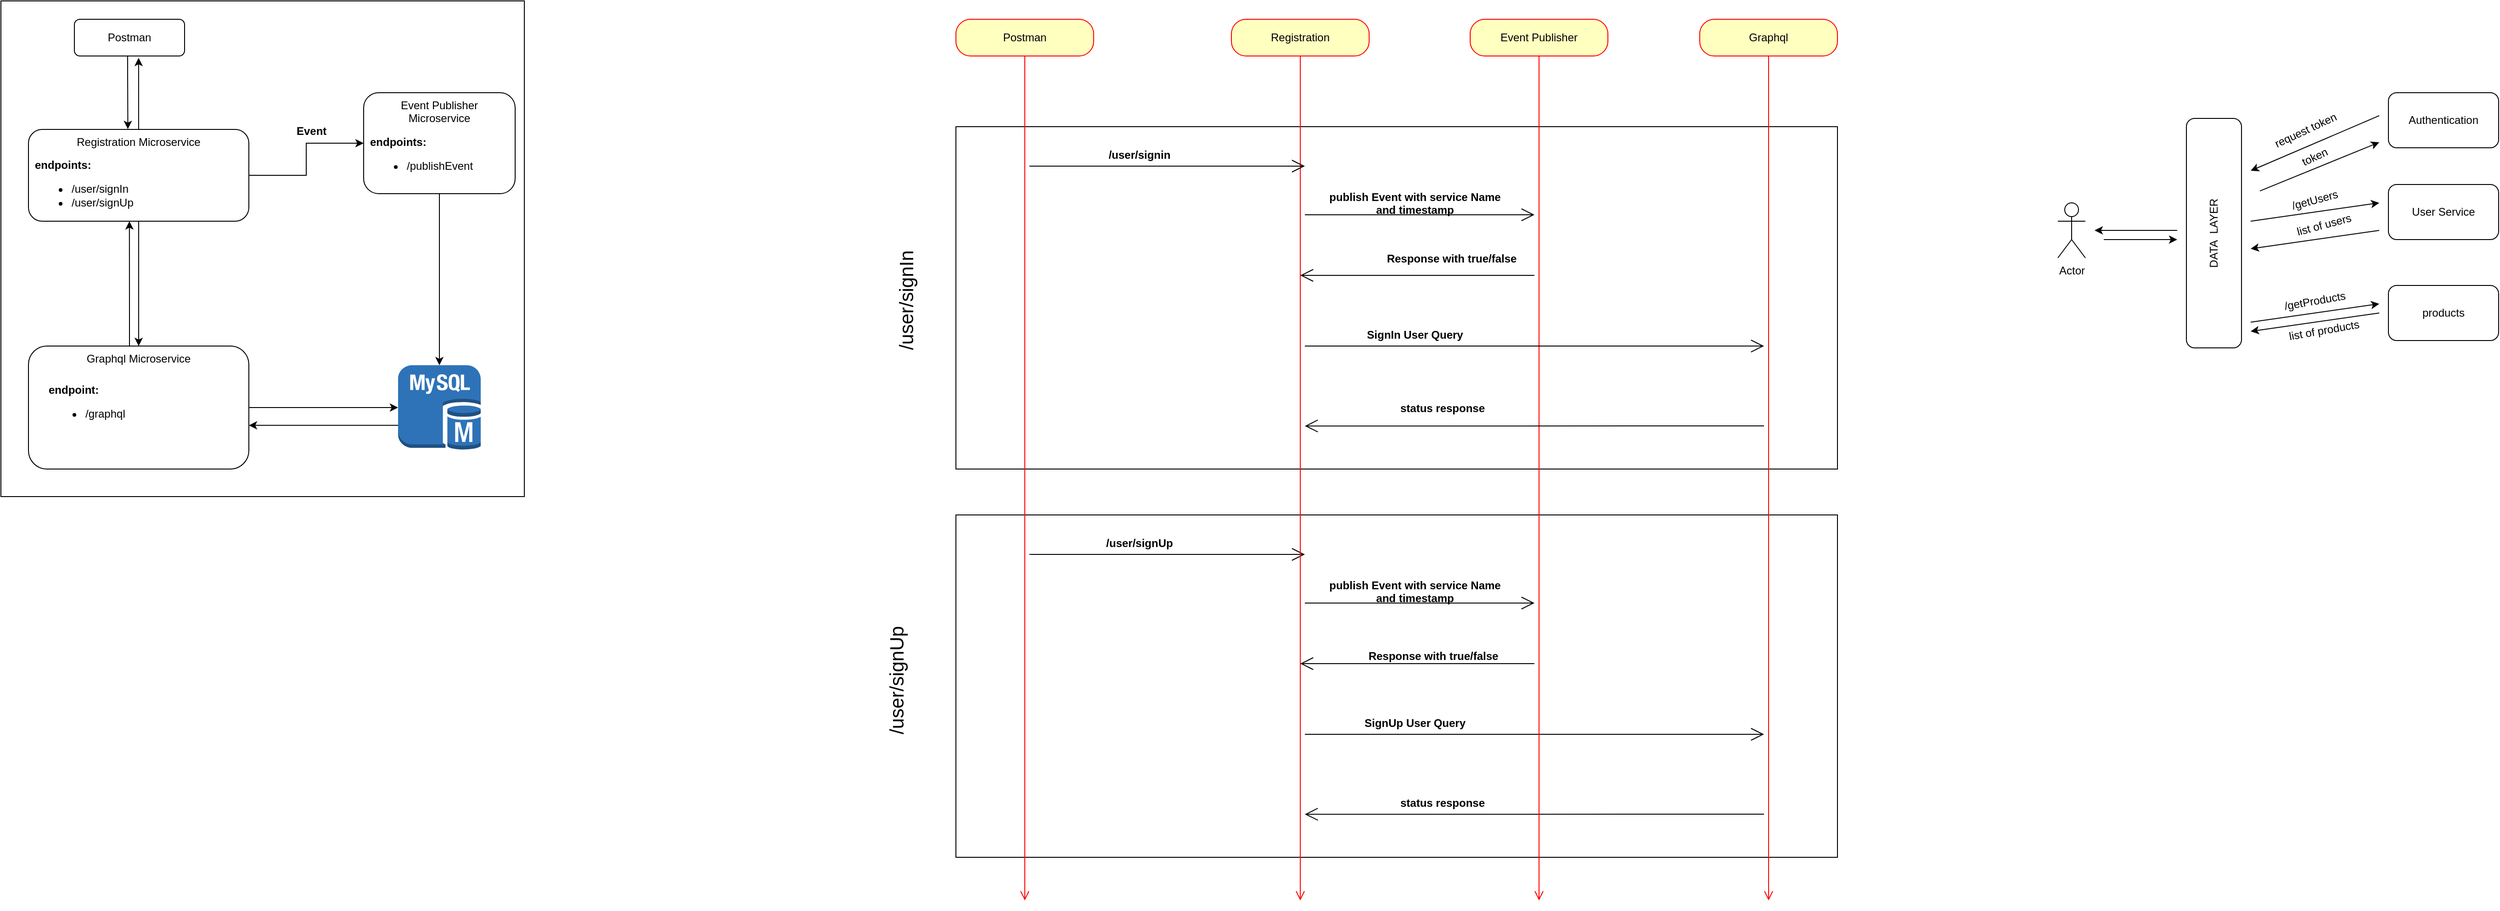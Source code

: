 <mxfile version="20.2.3" type="device" pages="3"><diagram id="hHJOBRKuTzN_a53kDvNL" name="Page-1"><mxGraphModel dx="1447" dy="938" grid="1" gridSize="10" guides="1" tooltips="1" connect="1" arrows="1" fold="1" page="1" pageScale="1" pageWidth="850" pageHeight="1100" math="0" shadow="0"><root><mxCell id="0"/><mxCell id="1" parent="0"/><mxCell id="Nibq-QfBG1-cu5Y2oQTW-1" value="" style="rounded=0;whiteSpace=wrap;html=1;" vertex="1" parent="1"><mxGeometry x="240" y="100" width="570" height="540" as="geometry"/></mxCell><mxCell id="ofFEuoX4tR4ptJYxpj13-44" value="" style="rounded=0;whiteSpace=wrap;html=1;align=left;" parent="1" vertex="1"><mxGeometry x="1280" y="660" width="960" height="373" as="geometry"/></mxCell><mxCell id="ofFEuoX4tR4ptJYxpj13-45" value="" style="endArrow=open;endFill=1;endSize=12;html=1;" parent="1" edge="1"><mxGeometry width="160" relative="1" as="geometry"><mxPoint x="1360" y="703.0" as="sourcePoint"/><mxPoint x="1660" y="703.0" as="targetPoint"/></mxGeometry></mxCell><mxCell id="ofFEuoX4tR4ptJYxpj13-46" value="/user/signUp" style="text;align=center;fontStyle=1;verticalAlign=middle;spacingLeft=3;spacingRight=3;strokeColor=none;rotatable=0;points=[[0,0.5],[1,0.5]];portConstraint=eastwest;" parent="1" vertex="1"><mxGeometry x="1420" y="677" width="120" height="26" as="geometry"/></mxCell><mxCell id="ofFEuoX4tR4ptJYxpj13-47" value="" style="endArrow=open;endFill=1;endSize=12;html=1;" parent="1" edge="1"><mxGeometry width="160" relative="1" as="geometry"><mxPoint x="1660" y="756" as="sourcePoint"/><mxPoint x="1910" y="756" as="targetPoint"/></mxGeometry></mxCell><mxCell id="ofFEuoX4tR4ptJYxpj13-48" value="publish Event with service Name&#10;and timestamp" style="text;align=center;fontStyle=1;verticalAlign=middle;spacingLeft=3;spacingRight=3;strokeColor=none;rotatable=0;points=[[0,0.5],[1,0.5]];portConstraint=eastwest;" parent="1" vertex="1"><mxGeometry x="1720" y="730.05" width="120" height="26" as="geometry"/></mxCell><mxCell id="ofFEuoX4tR4ptJYxpj13-49" value="" style="endArrow=open;endFill=1;endSize=12;html=1;" parent="1" edge="1"><mxGeometry width="160" relative="1" as="geometry"><mxPoint x="1910" y="822" as="sourcePoint"/><mxPoint x="1655" y="822" as="targetPoint"/></mxGeometry></mxCell><mxCell id="ofFEuoX4tR4ptJYxpj13-50" value="Response with true/false" style="text;align=center;fontStyle=1;verticalAlign=middle;spacingLeft=3;spacingRight=3;strokeColor=none;rotatable=0;points=[[0,0.5],[1,0.5]];portConstraint=eastwest;" parent="1" vertex="1"><mxGeometry x="1740" y="800" width="120" height="26" as="geometry"/></mxCell><mxCell id="ofFEuoX4tR4ptJYxpj13-51" value="" style="endArrow=open;endFill=1;endSize=12;html=1;" parent="1" edge="1"><mxGeometry width="160" relative="1" as="geometry"><mxPoint x="1660" y="899" as="sourcePoint"/><mxPoint x="2160" y="899" as="targetPoint"/></mxGeometry></mxCell><mxCell id="ofFEuoX4tR4ptJYxpj13-52" value="SignUp User Query" style="text;align=center;fontStyle=1;verticalAlign=middle;spacingLeft=3;spacingRight=3;strokeColor=none;rotatable=0;points=[[0,0.5],[1,0.5]];portConstraint=eastwest;" parent="1" vertex="1"><mxGeometry x="1720" y="873" width="120" height="26" as="geometry"/></mxCell><mxCell id="ofFEuoX4tR4ptJYxpj13-53" value="" style="endArrow=open;endFill=1;endSize=12;html=1;" parent="1" edge="1"><mxGeometry width="160" relative="1" as="geometry"><mxPoint x="2160" y="986" as="sourcePoint"/><mxPoint x="1660" y="986.12" as="targetPoint"/></mxGeometry></mxCell><mxCell id="ofFEuoX4tR4ptJYxpj13-54" value="status response" style="text;align=center;fontStyle=1;verticalAlign=middle;spacingLeft=3;spacingRight=3;strokeColor=none;rotatable=0;points=[[0,0.5],[1,0.5]];portConstraint=eastwest;" parent="1" vertex="1"><mxGeometry x="1750" y="960" width="120" height="26" as="geometry"/></mxCell><mxCell id="ofFEuoX4tR4ptJYxpj13-43" value="" style="rounded=0;whiteSpace=wrap;html=1;align=left;" parent="1" vertex="1"><mxGeometry x="1280" y="237" width="960" height="373" as="geometry"/></mxCell><mxCell id="ofFEuoX4tR4ptJYxpj13-7" style="edgeStyle=orthogonalEdgeStyle;rounded=0;orthogonalLoop=1;jettySize=auto;html=1;entryX=0.451;entryY=-0.004;entryDx=0;entryDy=0;entryPerimeter=0;" parent="1" source="ofFEuoX4tR4ptJYxpj13-1" target="ofFEuoX4tR4ptJYxpj13-2" edge="1"><mxGeometry relative="1" as="geometry"><mxPoint x="380" y="230" as="targetPoint"/><Array as="points"><mxPoint x="378" y="180"/><mxPoint x="378" y="180"/></Array></mxGeometry></mxCell><mxCell id="ofFEuoX4tR4ptJYxpj13-1" value="Postman" style="rounded=1;whiteSpace=wrap;html=1;" parent="1" vertex="1"><mxGeometry x="320" y="120" width="120" height="40" as="geometry"/></mxCell><mxCell id="ofFEuoX4tR4ptJYxpj13-8" style="edgeStyle=orthogonalEdgeStyle;rounded=0;orthogonalLoop=1;jettySize=auto;html=1;" parent="1" source="ofFEuoX4tR4ptJYxpj13-2" target="ofFEuoX4tR4ptJYxpj13-3" edge="1"><mxGeometry relative="1" as="geometry"/></mxCell><mxCell id="ofFEuoX4tR4ptJYxpj13-12" style="edgeStyle=orthogonalEdgeStyle;rounded=0;orthogonalLoop=1;jettySize=auto;html=1;entryX=0.583;entryY=1.05;entryDx=0;entryDy=0;entryPerimeter=0;" parent="1" source="ofFEuoX4tR4ptJYxpj13-2" target="ofFEuoX4tR4ptJYxpj13-1" edge="1"><mxGeometry relative="1" as="geometry"/></mxCell><mxCell id="ofFEuoX4tR4ptJYxpj13-20" style="edgeStyle=orthogonalEdgeStyle;rounded=0;orthogonalLoop=1;jettySize=auto;html=1;" parent="1" source="ofFEuoX4tR4ptJYxpj13-2" target="ofFEuoX4tR4ptJYxpj13-19" edge="1"><mxGeometry relative="1" as="geometry"/></mxCell><mxCell id="ofFEuoX4tR4ptJYxpj13-2" value="Registration Microservice" style="rounded=1;whiteSpace=wrap;html=1;verticalAlign=top;" parent="1" vertex="1"><mxGeometry x="270" y="240" width="240" height="100" as="geometry"/></mxCell><mxCell id="ofFEuoX4tR4ptJYxpj13-9" style="edgeStyle=orthogonalEdgeStyle;rounded=0;orthogonalLoop=1;jettySize=auto;html=1;entryX=0;entryY=0.5;entryDx=0;entryDy=0;entryPerimeter=0;" parent="1" source="ofFEuoX4tR4ptJYxpj13-3" target="ofFEuoX4tR4ptJYxpj13-6" edge="1"><mxGeometry relative="1" as="geometry"/></mxCell><mxCell id="ofFEuoX4tR4ptJYxpj13-11" style="edgeStyle=orthogonalEdgeStyle;rounded=0;orthogonalLoop=1;jettySize=auto;html=1;entryX=0.458;entryY=1;entryDx=0;entryDy=0;entryPerimeter=0;" parent="1" source="ofFEuoX4tR4ptJYxpj13-3" target="ofFEuoX4tR4ptJYxpj13-2" edge="1"><mxGeometry relative="1" as="geometry"><mxPoint x="380" y="340" as="targetPoint"/><Array as="points"><mxPoint x="380" y="440"/><mxPoint x="380" y="440"/></Array></mxGeometry></mxCell><mxCell id="ofFEuoX4tR4ptJYxpj13-3" value="Graphql Microservice" style="rounded=1;whiteSpace=wrap;html=1;verticalAlign=top;" parent="1" vertex="1"><mxGeometry x="270" y="476" width="240" height="134" as="geometry"/></mxCell><mxCell id="ofFEuoX4tR4ptJYxpj13-40" style="edgeStyle=orthogonalEdgeStyle;rounded=0;orthogonalLoop=1;jettySize=auto;html=1;entryX=1;entryY=0.645;entryDx=0;entryDy=0;entryPerimeter=0;" parent="1" source="ofFEuoX4tR4ptJYxpj13-6" target="ofFEuoX4tR4ptJYxpj13-3" edge="1"><mxGeometry relative="1" as="geometry"><Array as="points"><mxPoint x="591" y="562"/></Array></mxGeometry></mxCell><mxCell id="ofFEuoX4tR4ptJYxpj13-6" value="" style="outlineConnect=0;dashed=0;verticalLabelPosition=bottom;verticalAlign=top;align=center;html=1;shape=mxgraph.aws3.mysql_db_instance;fillColor=#2E73B8;gradientColor=none;" parent="1" vertex="1"><mxGeometry x="672.5" y="496.88" width="90" height="92.25" as="geometry"/></mxCell><mxCell id="ofFEuoX4tR4ptJYxpj13-13" value="Postman" style="rounded=1;whiteSpace=wrap;html=1;arcSize=40;fontColor=#000000;fillColor=#ffffc0;strokeColor=#ff0000;" parent="1" vertex="1"><mxGeometry x="1280" y="120" width="150" height="40" as="geometry"/></mxCell><mxCell id="ofFEuoX4tR4ptJYxpj13-14" value="" style="edgeStyle=orthogonalEdgeStyle;html=1;verticalAlign=bottom;endArrow=open;endSize=8;strokeColor=#ff0000;" parent="1" source="ofFEuoX4tR4ptJYxpj13-13" edge="1"><mxGeometry relative="1" as="geometry"><mxPoint x="1355" y="1080" as="targetPoint"/><Array as="points"><mxPoint x="1355" y="810"/></Array></mxGeometry></mxCell><mxCell id="ofFEuoX4tR4ptJYxpj13-15" value="Graphql" style="rounded=1;whiteSpace=wrap;html=1;arcSize=40;fontColor=#000000;fillColor=#ffffc0;strokeColor=#ff0000;" parent="1" vertex="1"><mxGeometry x="2090" y="120" width="150" height="40" as="geometry"/></mxCell><mxCell id="ofFEuoX4tR4ptJYxpj13-16" value="" style="edgeStyle=orthogonalEdgeStyle;html=1;verticalAlign=bottom;endArrow=open;endSize=8;strokeColor=#ff0000;" parent="1" source="ofFEuoX4tR4ptJYxpj13-15" edge="1"><mxGeometry relative="1" as="geometry"><mxPoint x="2165" y="1080" as="targetPoint"/><Array as="points"><mxPoint x="2165" y="810"/></Array></mxGeometry></mxCell><mxCell id="ofFEuoX4tR4ptJYxpj13-17" value="Registration" style="rounded=1;whiteSpace=wrap;html=1;arcSize=40;fontColor=#000000;fillColor=#ffffc0;strokeColor=#ff0000;" parent="1" vertex="1"><mxGeometry x="1580" y="120" width="150" height="40" as="geometry"/></mxCell><mxCell id="ofFEuoX4tR4ptJYxpj13-18" value="" style="edgeStyle=orthogonalEdgeStyle;html=1;verticalAlign=bottom;endArrow=open;endSize=8;strokeColor=#ff0000;" parent="1" source="ofFEuoX4tR4ptJYxpj13-17" edge="1"><mxGeometry relative="1" as="geometry"><mxPoint x="1655" y="1080" as="targetPoint"/><Array as="points"><mxPoint x="1655" y="810"/></Array></mxGeometry></mxCell><mxCell id="ofFEuoX4tR4ptJYxpj13-21" style="edgeStyle=orthogonalEdgeStyle;rounded=0;orthogonalLoop=1;jettySize=auto;html=1;" parent="1" source="ofFEuoX4tR4ptJYxpj13-19" target="ofFEuoX4tR4ptJYxpj13-6" edge="1"><mxGeometry relative="1" as="geometry"/></mxCell><mxCell id="ofFEuoX4tR4ptJYxpj13-19" value="Event Publisher&lt;br&gt;Microservice" style="rounded=1;whiteSpace=wrap;html=1;verticalAlign=top;" parent="1" vertex="1"><mxGeometry x="635" y="200" width="165" height="110" as="geometry"/></mxCell><mxCell id="ofFEuoX4tR4ptJYxpj13-22" value="Event " style="text;align=center;fontStyle=1;verticalAlign=middle;spacingLeft=3;spacingRight=3;strokeColor=none;rotatable=0;points=[[0,0.5],[1,0.5]];portConstraint=eastwest;" parent="1" vertex="1"><mxGeometry x="540" y="228" width="80" height="26" as="geometry"/></mxCell><mxCell id="ofFEuoX4tR4ptJYxpj13-23" value="Event Publisher" style="rounded=1;whiteSpace=wrap;html=1;arcSize=40;fontColor=#000000;fillColor=#ffffc0;strokeColor=#ff0000;" parent="1" vertex="1"><mxGeometry x="1840" y="120" width="150" height="40" as="geometry"/></mxCell><mxCell id="ofFEuoX4tR4ptJYxpj13-24" value="" style="edgeStyle=orthogonalEdgeStyle;html=1;verticalAlign=bottom;endArrow=open;endSize=8;strokeColor=#ff0000;" parent="1" source="ofFEuoX4tR4ptJYxpj13-23" edge="1"><mxGeometry relative="1" as="geometry"><mxPoint x="1915" y="1080" as="targetPoint"/><Array as="points"><mxPoint x="1915" y="810"/></Array></mxGeometry></mxCell><mxCell id="ofFEuoX4tR4ptJYxpj13-27" value="" style="endArrow=open;endFill=1;endSize=12;html=1;" parent="1" edge="1"><mxGeometry width="160" relative="1" as="geometry"><mxPoint x="1360" y="280" as="sourcePoint"/><mxPoint x="1660" y="280" as="targetPoint"/></mxGeometry></mxCell><mxCell id="ofFEuoX4tR4ptJYxpj13-29" value="/user/signin" style="text;align=center;fontStyle=1;verticalAlign=middle;spacingLeft=3;spacingRight=3;strokeColor=none;rotatable=0;points=[[0,0.5],[1,0.5]];portConstraint=eastwest;" parent="1" vertex="1"><mxGeometry x="1420" y="254" width="120" height="26" as="geometry"/></mxCell><mxCell id="ofFEuoX4tR4ptJYxpj13-30" value="" style="endArrow=open;endFill=1;endSize=12;html=1;" parent="1" edge="1"><mxGeometry width="160" relative="1" as="geometry"><mxPoint x="1660" y="333" as="sourcePoint"/><mxPoint x="1910" y="333" as="targetPoint"/></mxGeometry></mxCell><mxCell id="ofFEuoX4tR4ptJYxpj13-31" value="publish Event with service Name&#10;and timestamp" style="text;align=center;fontStyle=1;verticalAlign=middle;spacingLeft=3;spacingRight=3;strokeColor=none;rotatable=0;points=[[0,0.5],[1,0.5]];portConstraint=eastwest;" parent="1" vertex="1"><mxGeometry x="1720" y="307.05" width="120" height="26" as="geometry"/></mxCell><mxCell id="ofFEuoX4tR4ptJYxpj13-32" value="" style="endArrow=open;endFill=1;endSize=12;html=1;" parent="1" edge="1"><mxGeometry width="160" relative="1" as="geometry"><mxPoint x="1910" y="399" as="sourcePoint"/><mxPoint x="1655" y="399" as="targetPoint"/></mxGeometry></mxCell><mxCell id="ofFEuoX4tR4ptJYxpj13-33" value="Response with true/false" style="text;align=center;fontStyle=1;verticalAlign=middle;spacingLeft=3;spacingRight=3;strokeColor=none;rotatable=0;points=[[0,0.5],[1,0.5]];portConstraint=eastwest;" parent="1" vertex="1"><mxGeometry x="1760" y="367" width="120" height="26" as="geometry"/></mxCell><mxCell id="ofFEuoX4tR4ptJYxpj13-34" value="" style="endArrow=open;endFill=1;endSize=12;html=1;" parent="1" edge="1"><mxGeometry width="160" relative="1" as="geometry"><mxPoint x="1660" y="476" as="sourcePoint"/><mxPoint x="2160" y="476" as="targetPoint"/></mxGeometry></mxCell><mxCell id="ofFEuoX4tR4ptJYxpj13-35" value="SignIn User Query" style="text;align=center;fontStyle=1;verticalAlign=middle;spacingLeft=3;spacingRight=3;strokeColor=none;rotatable=0;points=[[0,0.5],[1,0.5]];portConstraint=eastwest;" parent="1" vertex="1"><mxGeometry x="1720" y="450" width="120" height="26" as="geometry"/></mxCell><mxCell id="ofFEuoX4tR4ptJYxpj13-36" value="&lt;b&gt;endpoints:&lt;/b&gt;&lt;br&gt;&lt;ul&gt;&lt;li&gt;/user/signIn&lt;/li&gt;&lt;li&gt;/user/signUp&lt;/li&gt;&lt;/ul&gt;" style="text;html=1;strokeColor=none;fillColor=none;align=left;verticalAlign=top;whiteSpace=wrap;rounded=0;" parent="1" vertex="1"><mxGeometry x="275" y="265" width="210" height="65" as="geometry"/></mxCell><mxCell id="ofFEuoX4tR4ptJYxpj13-38" value="&lt;b&gt;endpoints:&lt;/b&gt;&lt;br&gt;&lt;ul&gt;&lt;li&gt;/publishEvent&lt;/li&gt;&lt;/ul&gt;" style="text;html=1;strokeColor=none;fillColor=none;align=left;verticalAlign=top;whiteSpace=wrap;rounded=0;" parent="1" vertex="1"><mxGeometry x="640" y="240" width="150" height="60" as="geometry"/></mxCell><mxCell id="ofFEuoX4tR4ptJYxpj13-39" value="&lt;b&gt;endpoint:&lt;/b&gt;&lt;br&gt;&lt;ul&gt;&lt;li&gt;/graphql&lt;/li&gt;&lt;/ul&gt;" style="text;html=1;strokeColor=none;fillColor=none;align=left;verticalAlign=top;whiteSpace=wrap;rounded=0;" parent="1" vertex="1"><mxGeometry x="290" y="510" width="140" height="60" as="geometry"/></mxCell><mxCell id="ofFEuoX4tR4ptJYxpj13-41" value="" style="endArrow=open;endFill=1;endSize=12;html=1;" parent="1" edge="1"><mxGeometry width="160" relative="1" as="geometry"><mxPoint x="2160" y="563" as="sourcePoint"/><mxPoint x="1660" y="563.12" as="targetPoint"/></mxGeometry></mxCell><mxCell id="ofFEuoX4tR4ptJYxpj13-42" value="status response" style="text;align=center;fontStyle=1;verticalAlign=middle;spacingLeft=3;spacingRight=3;strokeColor=none;rotatable=0;points=[[0,0.5],[1,0.5]];portConstraint=eastwest;" parent="1" vertex="1"><mxGeometry x="1750" y="530.01" width="120" height="26" as="geometry"/></mxCell><mxCell id="ofFEuoX4tR4ptJYxpj13-55" value="/user/signIn" style="text;html=1;strokeColor=none;fillColor=none;align=center;verticalAlign=middle;whiteSpace=wrap;rounded=0;horizontal=0;fontSize=21;" parent="1" vertex="1"><mxGeometry x="1180" y="380" width="90" height="93" as="geometry"/></mxCell><mxCell id="ofFEuoX4tR4ptJYxpj13-56" value="/user/signUp" style="text;html=1;strokeColor=none;fillColor=none;align=center;verticalAlign=middle;whiteSpace=wrap;rounded=0;horizontal=0;fontSize=21;" parent="1" vertex="1"><mxGeometry x="1170" y="800" width="90" height="80" as="geometry"/></mxCell><mxCell id="k1DR4eyJCEzH6GOaMDJ1-1" value="Actor" style="shape=umlActor;verticalLabelPosition=bottom;verticalAlign=top;html=1;outlineConnect=0;" parent="1" vertex="1"><mxGeometry x="2480" y="320" width="30" height="60" as="geometry"/></mxCell><mxCell id="k1DR4eyJCEzH6GOaMDJ1-2" value="DATA&amp;nbsp; LAYER" style="rounded=1;whiteSpace=wrap;html=1;horizontal=0;" parent="1" vertex="1"><mxGeometry x="2620" y="228" width="60" height="250" as="geometry"/></mxCell><mxCell id="k1DR4eyJCEzH6GOaMDJ1-3" value="Authentication" style="rounded=1;whiteSpace=wrap;html=1;" parent="1" vertex="1"><mxGeometry x="2840" y="200" width="120" height="60" as="geometry"/></mxCell><mxCell id="k1DR4eyJCEzH6GOaMDJ1-4" value="User Service" style="rounded=1;whiteSpace=wrap;html=1;" parent="1" vertex="1"><mxGeometry x="2840" y="300" width="120" height="60" as="geometry"/></mxCell><mxCell id="k1DR4eyJCEzH6GOaMDJ1-5" value="products" style="rounded=1;whiteSpace=wrap;html=1;" parent="1" vertex="1"><mxGeometry x="2840" y="410" width="120" height="60" as="geometry"/></mxCell><mxCell id="k1DR4eyJCEzH6GOaMDJ1-6" value="" style="endArrow=classic;html=1;" parent="1" edge="1"><mxGeometry width="50" height="50" relative="1" as="geometry"><mxPoint x="2700" y="307.05" as="sourcePoint"/><mxPoint x="2830" y="254" as="targetPoint"/></mxGeometry></mxCell><mxCell id="k1DR4eyJCEzH6GOaMDJ1-7" value="" style="endArrow=classic;html=1;" parent="1" edge="1"><mxGeometry width="50" height="50" relative="1" as="geometry"><mxPoint x="2690" y="340" as="sourcePoint"/><mxPoint x="2830" y="320" as="targetPoint"/></mxGeometry></mxCell><mxCell id="k1DR4eyJCEzH6GOaMDJ1-8" value="" style="endArrow=classic;html=1;" parent="1" edge="1"><mxGeometry width="50" height="50" relative="1" as="geometry"><mxPoint x="2690" y="450" as="sourcePoint"/><mxPoint x="2830" y="430" as="targetPoint"/></mxGeometry></mxCell><mxCell id="k1DR4eyJCEzH6GOaMDJ1-9" value="" style="endArrow=classic;html=1;" parent="1" edge="1"><mxGeometry width="50" height="50" relative="1" as="geometry"><mxPoint x="2830" y="440" as="sourcePoint"/><mxPoint x="2690" y="460" as="targetPoint"/></mxGeometry></mxCell><mxCell id="k1DR4eyJCEzH6GOaMDJ1-10" value="" style="endArrow=classic;html=1;" parent="1" edge="1"><mxGeometry width="50" height="50" relative="1" as="geometry"><mxPoint x="2830" y="350" as="sourcePoint"/><mxPoint x="2690" y="370" as="targetPoint"/></mxGeometry></mxCell><mxCell id="k1DR4eyJCEzH6GOaMDJ1-11" value="" style="endArrow=classic;html=1;" parent="1" edge="1"><mxGeometry width="50" height="50" relative="1" as="geometry"><mxPoint x="2830" y="225" as="sourcePoint"/><mxPoint x="2690" y="285" as="targetPoint"/></mxGeometry></mxCell><mxCell id="k1DR4eyJCEzH6GOaMDJ1-12" value="" style="endArrow=classic;html=1;" parent="1" edge="1"><mxGeometry width="50" height="50" relative="1" as="geometry"><mxPoint x="2530" y="360" as="sourcePoint"/><mxPoint x="2610" y="360" as="targetPoint"/></mxGeometry></mxCell><mxCell id="k1DR4eyJCEzH6GOaMDJ1-13" value="" style="endArrow=classic;html=1;" parent="1" edge="1"><mxGeometry width="50" height="50" relative="1" as="geometry"><mxPoint x="2610" y="350" as="sourcePoint"/><mxPoint x="2520" y="350" as="targetPoint"/></mxGeometry></mxCell><mxCell id="k1DR4eyJCEzH6GOaMDJ1-14" value="request token" style="text;html=1;strokeColor=none;fillColor=none;align=center;verticalAlign=middle;whiteSpace=wrap;rounded=0;rotation=-25;" parent="1" vertex="1"><mxGeometry x="2700" y="231" width="100" height="20" as="geometry"/></mxCell><mxCell id="k1DR4eyJCEzH6GOaMDJ1-15" value="token" style="text;html=1;strokeColor=none;fillColor=none;align=center;verticalAlign=middle;whiteSpace=wrap;rounded=0;rotation=-25;" parent="1" vertex="1"><mxGeometry x="2710" y="260" width="100" height="20" as="geometry"/></mxCell><mxCell id="k1DR4eyJCEzH6GOaMDJ1-16" value="/getUsers" style="text;html=1;strokeColor=none;fillColor=none;align=center;verticalAlign=middle;whiteSpace=wrap;rounded=0;rotation=-15;" parent="1" vertex="1"><mxGeometry x="2740" y="307" width="40" height="20" as="geometry"/></mxCell><mxCell id="k1DR4eyJCEzH6GOaMDJ1-17" value="list of users" style="text;html=1;strokeColor=none;fillColor=none;align=center;verticalAlign=middle;whiteSpace=wrap;rounded=0;rotation=-15;" parent="1" vertex="1"><mxGeometry x="2730" y="334" width="80" height="20" as="geometry"/></mxCell><mxCell id="k1DR4eyJCEzH6GOaMDJ1-18" value="/getProducts" style="text;html=1;strokeColor=none;fillColor=none;align=center;verticalAlign=middle;whiteSpace=wrap;rounded=0;rotation=-10;" parent="1" vertex="1"><mxGeometry x="2740" y="416.5" width="40" height="20" as="geometry"/></mxCell><mxCell id="k1DR4eyJCEzH6GOaMDJ1-19" value="list of products" style="text;html=1;strokeColor=none;fillColor=none;align=center;verticalAlign=middle;whiteSpace=wrap;rounded=0;rotation=-10;" parent="1" vertex="1"><mxGeometry x="2730" y="448.5" width="80" height="20" as="geometry"/></mxCell></root></mxGraphModel></diagram><diagram id="0h6iWmdQcMxUTfSLL5O6" name="Page-2"><mxGraphModel dx="868" dy="563" grid="1" gridSize="10" guides="1" tooltips="1" connect="1" arrows="1" fold="1" page="1" pageScale="1" pageWidth="850" pageHeight="1100" math="0" shadow="0"><root><mxCell id="vk7lXK3_2Uvm8SIkEbFI-0"/><mxCell id="vk7lXK3_2Uvm8SIkEbFI-1" parent="vk7lXK3_2Uvm8SIkEbFI-0"/><mxCell id="vk7lXK3_2Uvm8SIkEbFI-2" value="Graphql" style="ellipse;whiteSpace=wrap;html=1;aspect=fixed;" parent="vk7lXK3_2Uvm8SIkEbFI-1" vertex="1"><mxGeometry x="400" y="150" width="80" height="80" as="geometry"/></mxCell><mxCell id="vk7lXK3_2Uvm8SIkEbFI-3" value="Inventry" style="ellipse;whiteSpace=wrap;html=1;aspect=fixed;" parent="vk7lXK3_2Uvm8SIkEbFI-1" vertex="1"><mxGeometry x="490" y="360" width="80" height="80" as="geometry"/></mxCell><mxCell id="vk7lXK3_2Uvm8SIkEbFI-5" value="Payment" style="ellipse;whiteSpace=wrap;html=1;aspect=fixed;" parent="vk7lXK3_2Uvm8SIkEbFI-1" vertex="1"><mxGeometry x="345" y="360" width="80" height="80" as="geometry"/></mxCell><mxCell id="vk7lXK3_2Uvm8SIkEbFI-6" value="" style="endArrow=classic;html=1;entryX=0.663;entryY=0.025;entryDx=0;entryDy=0;exitX=0.5;exitY=1;exitDx=0;exitDy=0;entryPerimeter=0;" parent="vk7lXK3_2Uvm8SIkEbFI-1" source="vk7lXK3_2Uvm8SIkEbFI-2" target="vk7lXK3_2Uvm8SIkEbFI-5" edge="1"><mxGeometry width="50" height="50" relative="1" as="geometry"><mxPoint x="130" y="350" as="sourcePoint"/><mxPoint x="180" y="300" as="targetPoint"/></mxGeometry></mxCell><mxCell id="vk7lXK3_2Uvm8SIkEbFI-7" value="" style="endArrow=classic;html=1;exitX=0.5;exitY=1;exitDx=0;exitDy=0;" parent="vk7lXK3_2Uvm8SIkEbFI-1" source="vk7lXK3_2Uvm8SIkEbFI-2" target="vk7lXK3_2Uvm8SIkEbFI-3" edge="1"><mxGeometry width="50" height="50" relative="1" as="geometry"><mxPoint x="450" y="240" as="sourcePoint"/><mxPoint x="408.04" y="372" as="targetPoint"/></mxGeometry></mxCell><mxCell id="vk7lXK3_2Uvm8SIkEbFI-8" value="/inventryGraphql" style="text;html=1;strokeColor=none;fillColor=none;align=center;verticalAlign=middle;whiteSpace=wrap;rounded=0;" parent="vk7lXK3_2Uvm8SIkEbFI-1" vertex="1"><mxGeometry x="520" y="300" width="40" height="20" as="geometry"/></mxCell><mxCell id="vk7lXK3_2Uvm8SIkEbFI-9" value="/paymentGraphql" style="text;html=1;strokeColor=none;fillColor=none;align=center;verticalAlign=middle;whiteSpace=wrap;rounded=0;" parent="vk7lXK3_2Uvm8SIkEbFI-1" vertex="1"><mxGeometry x="345" y="300" width="40" height="20" as="geometry"/></mxCell></root></mxGraphModel></diagram><diagram id="4vHwjS0I-YMSraTZdfYA" name="Page-3"><mxGraphModel dx="868" dy="520" grid="1" gridSize="10" guides="1" tooltips="1" connect="1" arrows="1" fold="1" page="1" pageScale="1" pageWidth="850" pageHeight="1100" math="0" shadow="0"><root><mxCell id="T0J8s-vDNxDE-YImFX5O-0"/><mxCell id="T0J8s-vDNxDE-YImFX5O-1" parent="T0J8s-vDNxDE-YImFX5O-0"/><mxCell id="T0J8s-vDNxDE-YImFX5O-2" value="" style="rounded=0;whiteSpace=wrap;html=1;fillColor=#dae8fc;strokeColor=#6c8ebf;" vertex="1" parent="T0J8s-vDNxDE-YImFX5O-1"><mxGeometry x="240" y="100" width="370" height="120" as="geometry"/></mxCell><mxCell id="T0J8s-vDNxDE-YImFX5O-8" style="edgeStyle=orthogonalEdgeStyle;rounded=0;orthogonalLoop=1;jettySize=auto;html=1;entryX=0.25;entryY=0;entryDx=0;entryDy=0;" edge="1" parent="T0J8s-vDNxDE-YImFX5O-1" source="T0J8s-vDNxDE-YImFX5O-3" target="T0J8s-vDNxDE-YImFX5O-7"><mxGeometry relative="1" as="geometry"><Array as="points"><mxPoint x="320" y="260"/><mxPoint x="420" y="260"/></Array></mxGeometry></mxCell><mxCell id="T0J8s-vDNxDE-YImFX5O-3" value="Login" style="rounded=1;whiteSpace=wrap;html=1;gradientColor=#ffd966;fillColor=#fff2cc;strokeColor=#d6b656;" vertex="1" parent="T0J8s-vDNxDE-YImFX5O-1"><mxGeometry x="260" y="150" width="120" height="60" as="geometry"/></mxCell><mxCell id="T0J8s-vDNxDE-YImFX5O-9" style="edgeStyle=orthogonalEdgeStyle;rounded=0;orthogonalLoop=1;jettySize=auto;html=1;entryX=0.471;entryY=0;entryDx=0;entryDy=0;entryPerimeter=0;" edge="1" parent="T0J8s-vDNxDE-YImFX5O-1" source="T0J8s-vDNxDE-YImFX5O-4" target="T0J8s-vDNxDE-YImFX5O-6"><mxGeometry relative="1" as="geometry"><mxPoint x="420" y="310" as="targetPoint"/><Array as="points"><mxPoint x="500" y="260"/><mxPoint x="420" y="260"/><mxPoint x="420" y="330"/><mxPoint x="423" y="330"/></Array></mxGeometry></mxCell><mxCell id="T0J8s-vDNxDE-YImFX5O-4" value="SignUP" style="rounded=1;whiteSpace=wrap;html=1;gradientColor=#ffd966;fillColor=#fff2cc;strokeColor=#d6b656;" vertex="1" parent="T0J8s-vDNxDE-YImFX5O-1"><mxGeometry x="440" y="150" width="120" height="60" as="geometry"/></mxCell><mxCell id="T0J8s-vDNxDE-YImFX5O-5" value="Front end" style="text;html=1;strokeColor=none;fillColor=none;align=center;verticalAlign=middle;whiteSpace=wrap;rounded=0;" vertex="1" parent="T0J8s-vDNxDE-YImFX5O-1"><mxGeometry x="350" y="100" width="150" height="20" as="geometry"/></mxCell><mxCell id="T0J8s-vDNxDE-YImFX5O-11" style="edgeStyle=orthogonalEdgeStyle;rounded=0;orthogonalLoop=1;jettySize=auto;html=1;entryX=0.5;entryY=0;entryDx=0;entryDy=0;entryPerimeter=0;" edge="1" parent="T0J8s-vDNxDE-YImFX5O-1" source="T0J8s-vDNxDE-YImFX5O-6" target="T0J8s-vDNxDE-YImFX5O-10"><mxGeometry relative="1" as="geometry"/></mxCell><mxCell id="T0J8s-vDNxDE-YImFX5O-6" value="" style="rounded=0;whiteSpace=wrap;html=1;gradientColor=#b3b3b3;fillColor=#f5f5f5;strokeColor=#666666;" vertex="1" parent="T0J8s-vDNxDE-YImFX5O-1"><mxGeometry x="310" y="320" width="240" height="40" as="geometry"/></mxCell><mxCell id="T0J8s-vDNxDE-YImFX5O-7" value="Backend" style="text;html=1;strokeColor=none;fillColor=none;align=center;verticalAlign=middle;whiteSpace=wrap;rounded=0;" vertex="1" parent="T0J8s-vDNxDE-YImFX5O-1"><mxGeometry x="410" y="330" width="40" height="20" as="geometry"/></mxCell><mxCell id="T0J8s-vDNxDE-YImFX5O-10" value="MYSQL" style="shape=cylinder3;whiteSpace=wrap;html=1;boundedLbl=1;backgroundOutline=1;size=15;gradientColor=#97d077;fillColor=#d5e8d4;strokeColor=#82b366;" vertex="1" parent="T0J8s-vDNxDE-YImFX5O-1"><mxGeometry x="400" y="400" width="60" height="80" as="geometry"/></mxCell></root></mxGraphModel></diagram></mxfile>